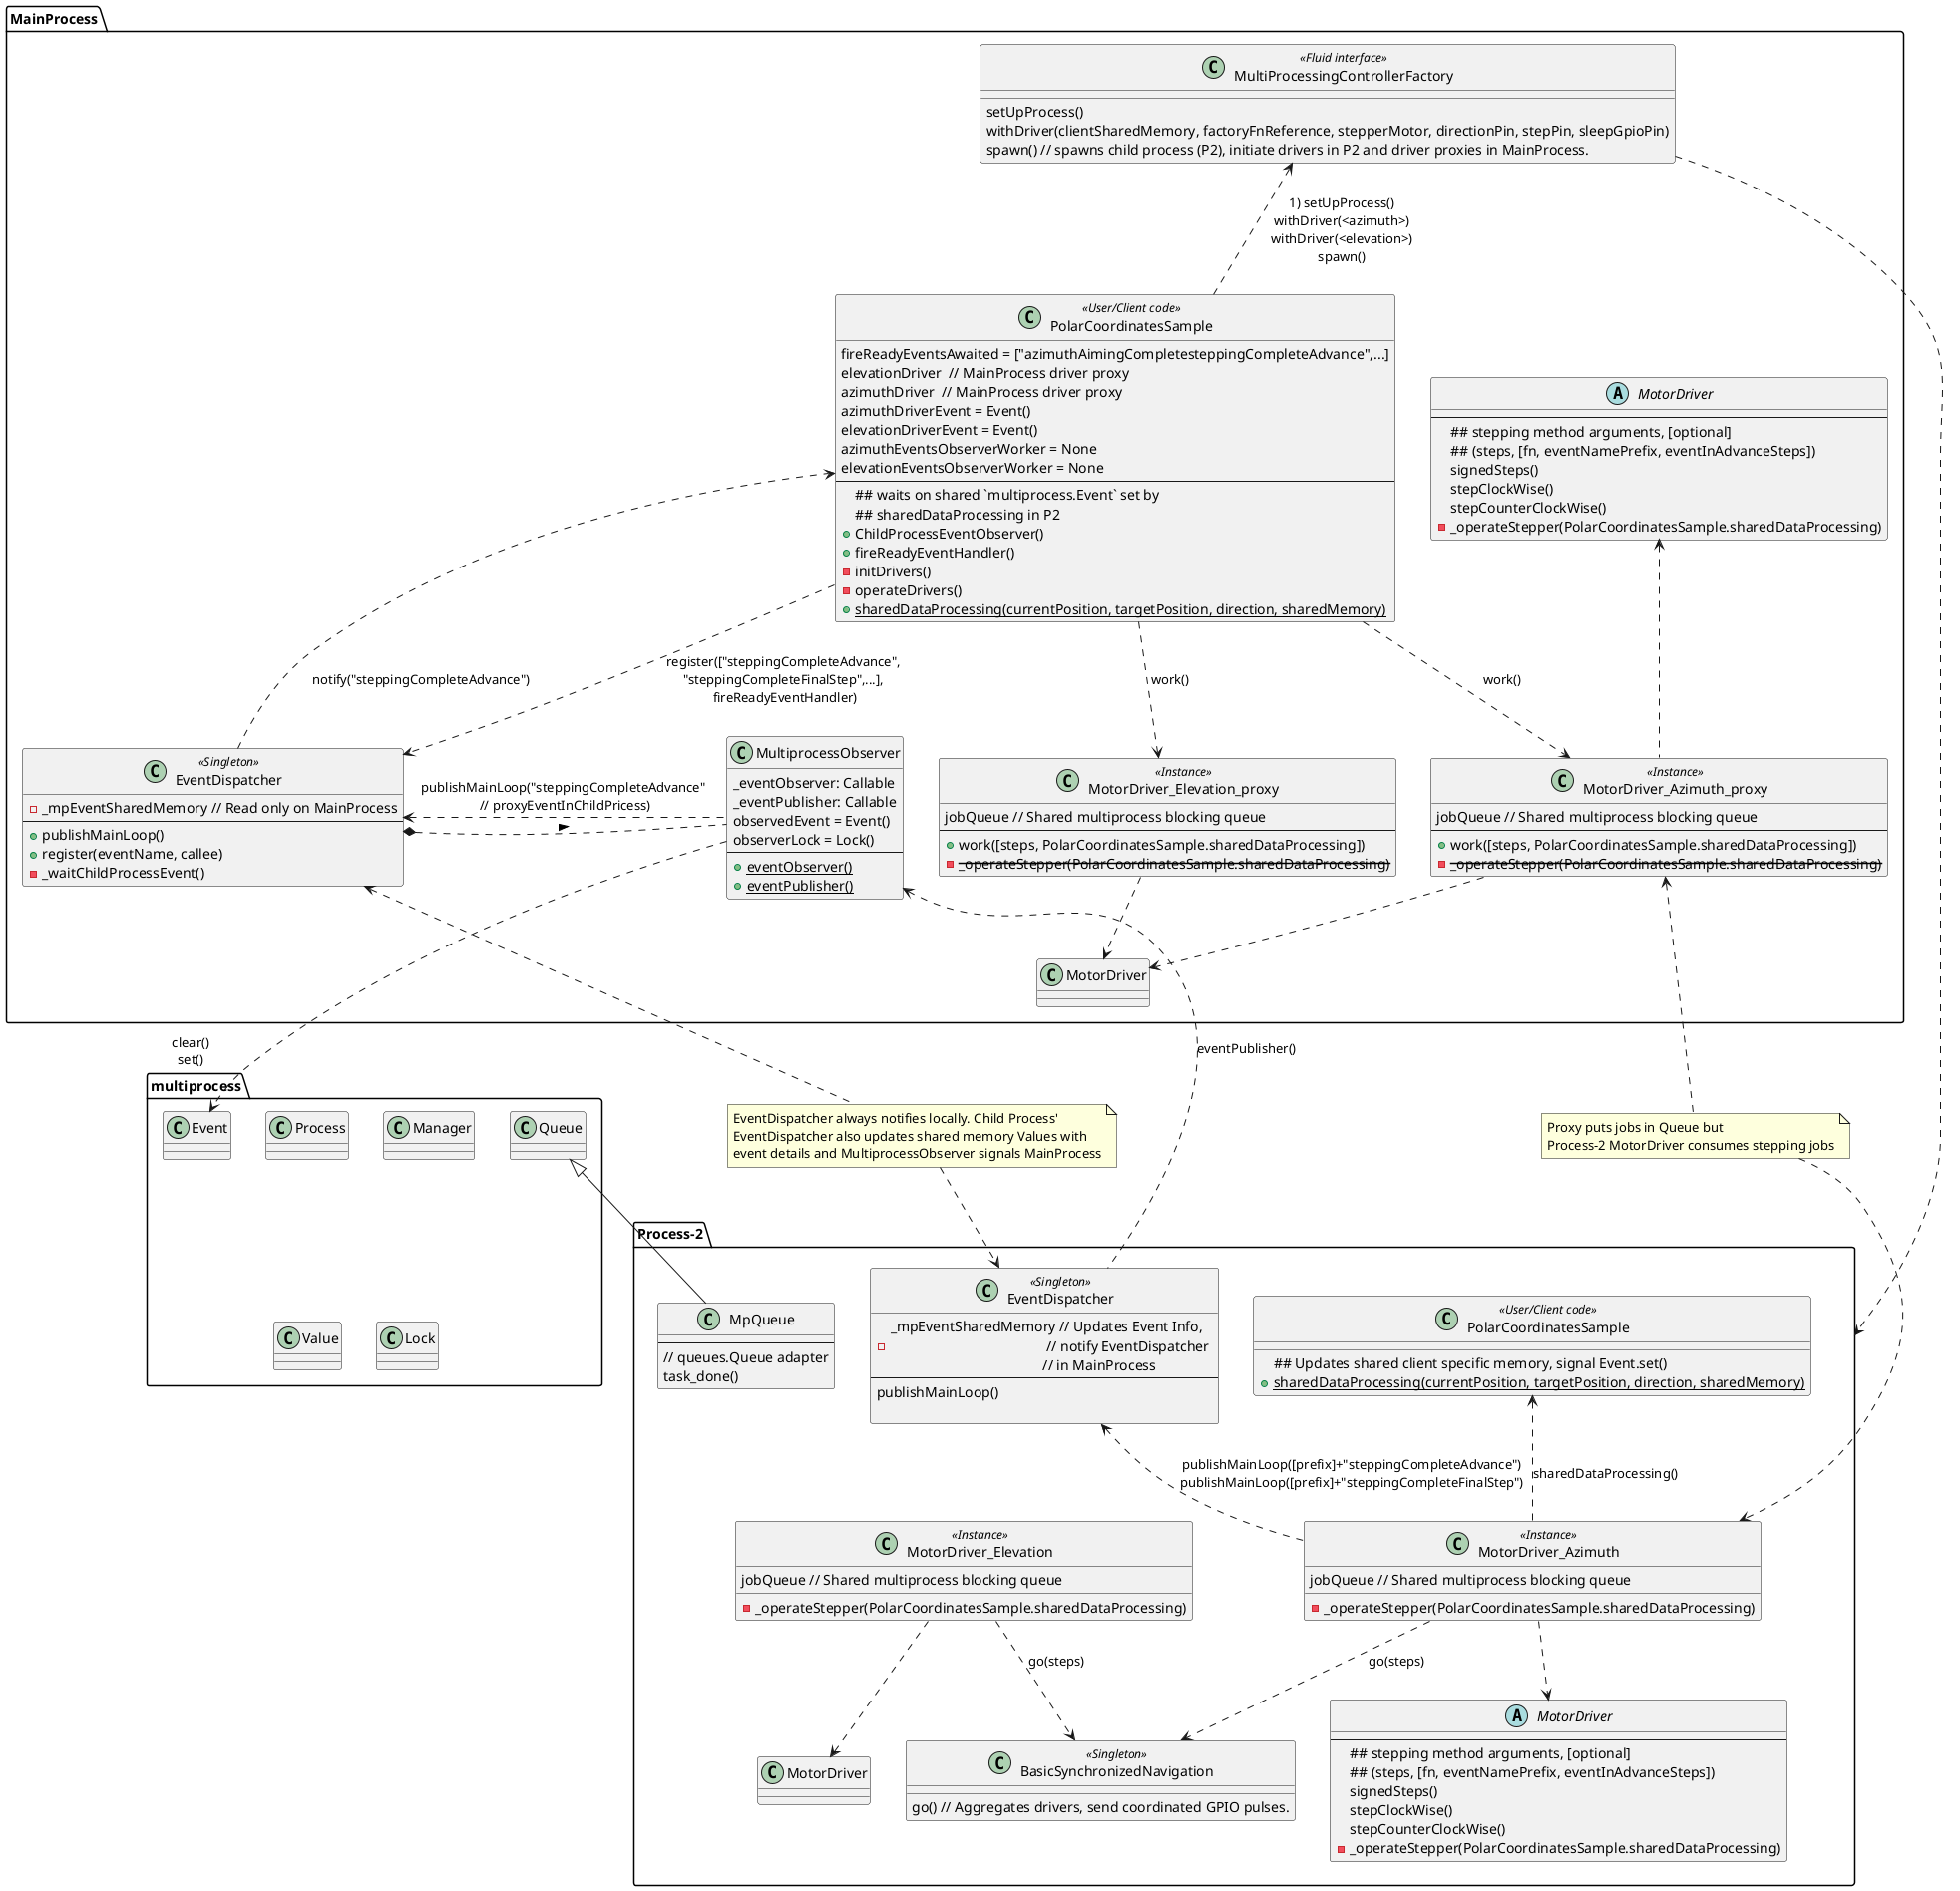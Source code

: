 @startuml
'https://plantuml.com/class-diagram

package multiprocess {
class Event
class Process
class Manager
class Value
class Queue
class Lock
}

package MainProcess {
class EventDispatcher as "EventDispatcher" <<Singleton>> {
- _mpEventSharedMemory // Read only on MainProcess
--
+ publishMainLoop()
+ register(eventName, callee)
- _waitChildProcessEvent()
}

class MultiprocessObserver {
_eventObserver: Callable
_eventPublisher: Callable
observedEvent = Event()
observerLock = Lock()
--
+ {static} eventObserver()
+ {static} eventPublisher()
}

abstract class MotorDriver1 as "MotorDriver" {
--
## stepping method arguments, [optional]
## (steps, [fn, eventNamePrefix, eventInAdvanceSteps])
signedSteps()
stepClockWise()
stepCounterClockWise()
- _operateStepper(PolarCoordinatesSample.sharedDataProcessing)
}
class MotorDriver_Elevation_proxy << Instance>> {
jobQueue // Shared multiprocess blocking queue
--
+ work([steps, PolarCoordinatesSample.sharedDataProcessing])
- <s>_operateStepper(PolarCoordinatesSample.sharedDataProcessing)</s>
}
class MotorDriver_Azimuth_proxy  <<Instance>> {
jobQueue // Shared multiprocess blocking queue
--
+ work([steps, PolarCoordinatesSample.sharedDataProcessing])
- <s>_operateStepper(PolarCoordinatesSample.sharedDataProcessing)</s>
}
MotorDriver_Elevation_proxy ..> MotorDriver
MotorDriver_Azimuth_proxy ..> MotorDriver

class PolarCoordinatesSample <<User/Client code>> {
        fireReadyEventsAwaited = ["azimuthAimingCompletesteppingCompleteAdvance",...]
        elevationDriver  // MainProcess driver proxy
        azimuthDriver  // MainProcess driver proxy
        azimuthDriverEvent = Event()
        elevationDriverEvent = Event()
        azimuthEventsObserverWorker = None
        elevationEventsObserverWorker = None
--
## waits on shared `multiprocess.Event` set by \n## sharedDataProcessing in P2
+ChildProcessEventObserver()
+fireReadyEventHandler()
-initDrivers()
-operateDrivers()
+ {static} sharedDataProcessing(currentPosition, targetPosition, direction, sharedMemory)
}
class MultiProcessingControllerFactory <<Fluid interface>>{
setUpProcess()
withDriver(clientSharedMemory, factoryFnReference, stepperMotor, directionPin, stepPin, sleepGpioPin)
spawn() // spawns child process (P2), initiate drivers in P2 and driver proxies in MainProcess.
}
}
package Process2 as "Process-2" {
class MpQueue {
--
// queues.Queue adapter
task_done()
}
class PolarCoordinatesSample2 as "PolarCoordinatesSample" <<User/Client code>> {
## Updates shared client specific memory, signal Event.set()
+ {static} sharedDataProcessing(currentPosition, targetPosition, direction, sharedMemory)
}
class EventDispatcher2 as "EventDispatcher" <<Singleton>> {
- _mpEventSharedMemory // Updates Event Info, \n                                           // notify EventDispatcher \n                                          // in MainProcess
--
publishMainLoop()

}
class BasicSynchronizedNavigation <<Singleton>> {
go() // Aggregates drivers, send coordinated GPIO pulses.
}

abstract class MotorDriver2 as "MotorDriver" {
--
## stepping method arguments, [optional]
## (steps, [fn, eventNamePrefix, eventInAdvanceSteps])
signedSteps()
stepClockWise()
stepCounterClockWise()
- _operateStepper(PolarCoordinatesSample.sharedDataProcessing)
}
class MotorDriver_Elevation <<Instance>> {
jobQueue // Shared multiprocess blocking queue
- _operateStepper(PolarCoordinatesSample.sharedDataProcessing)
}
class MotorDriver_Azimuth <<Instance>> {
jobQueue // Shared multiprocess blocking queue
- _operateStepper(PolarCoordinatesSample.sharedDataProcessing)
}

}
PolarCoordinatesSample .up.> MultiProcessingControllerFactory : 1) setUpProcess()\nwithDriver(<azimuth>)\nwithDriver(<elevation>)\nspawn()
PolarCoordinatesSample ..> EventDispatcher : register(["steppingCompleteAdvance",\n "steppingCompleteFinalStep",...], \n fireReadyEventHandler)
MultiProcessingControllerFactory .right..> Process2

PolarCoordinatesSample ..> MotorDriver_Elevation_proxy : work()
PolarCoordinatesSample ..> MotorDriver_Azimuth_proxy : work()
MotorDriver_Azimuth_proxy .up.> MotorDriver1

MotorDriver_Elevation .down.> "Process2.MotorDriver"
MotorDriver_Azimuth ..> MotorDriver2
MotorDriver_Elevation ..> BasicSynchronizedNavigation: go(steps)
MotorDriver_Azimuth ..> BasicSynchronizedNavigation: go(steps)
MotorDriver_Azimuth .up.> "EventDispatcher2" : publishMainLoop([prefix]+"steppingCompleteAdvance")\npublishMainLoop([prefix]+"steppingCompleteFinalStep")
MotorDriver_Azimuth .up.> PolarCoordinatesSample2 : sharedDataProcessing()

EventDispatcher ..> PolarCoordinatesSample : notify("steppingCompleteAdvance")

MpQueue -up-|>  multiprocess.Queue
MultiprocessObserver ..up..* EventDispatcher : <
MultiprocessObserver .left..> EventDispatcher : publishMainLoop("steppingCompleteAdvance" \n// proxyEventInChildPricess)
MultiprocessObserver .down..> "clear()\n set() \n\n" Event
MultiprocessObserver <.. EventDispatcher2 : eventPublisher()


note as N1
Proxy puts jobs in Queue but
Process-2 MotorDriver consumes stepping jobs
end note

note as N2
EventDispatcher always notifies locally. Child Process'
EventDispatcher also updates shared memory Values with
event details and MultiprocessObserver signals MainProcess
end note

N1 .up.> MotorDriver_Azimuth_proxy
N1 .down..> MotorDriver_Azimuth

N2 .up..> EventDispatcher
N2 .down.> EventDispatcher2


@enduml